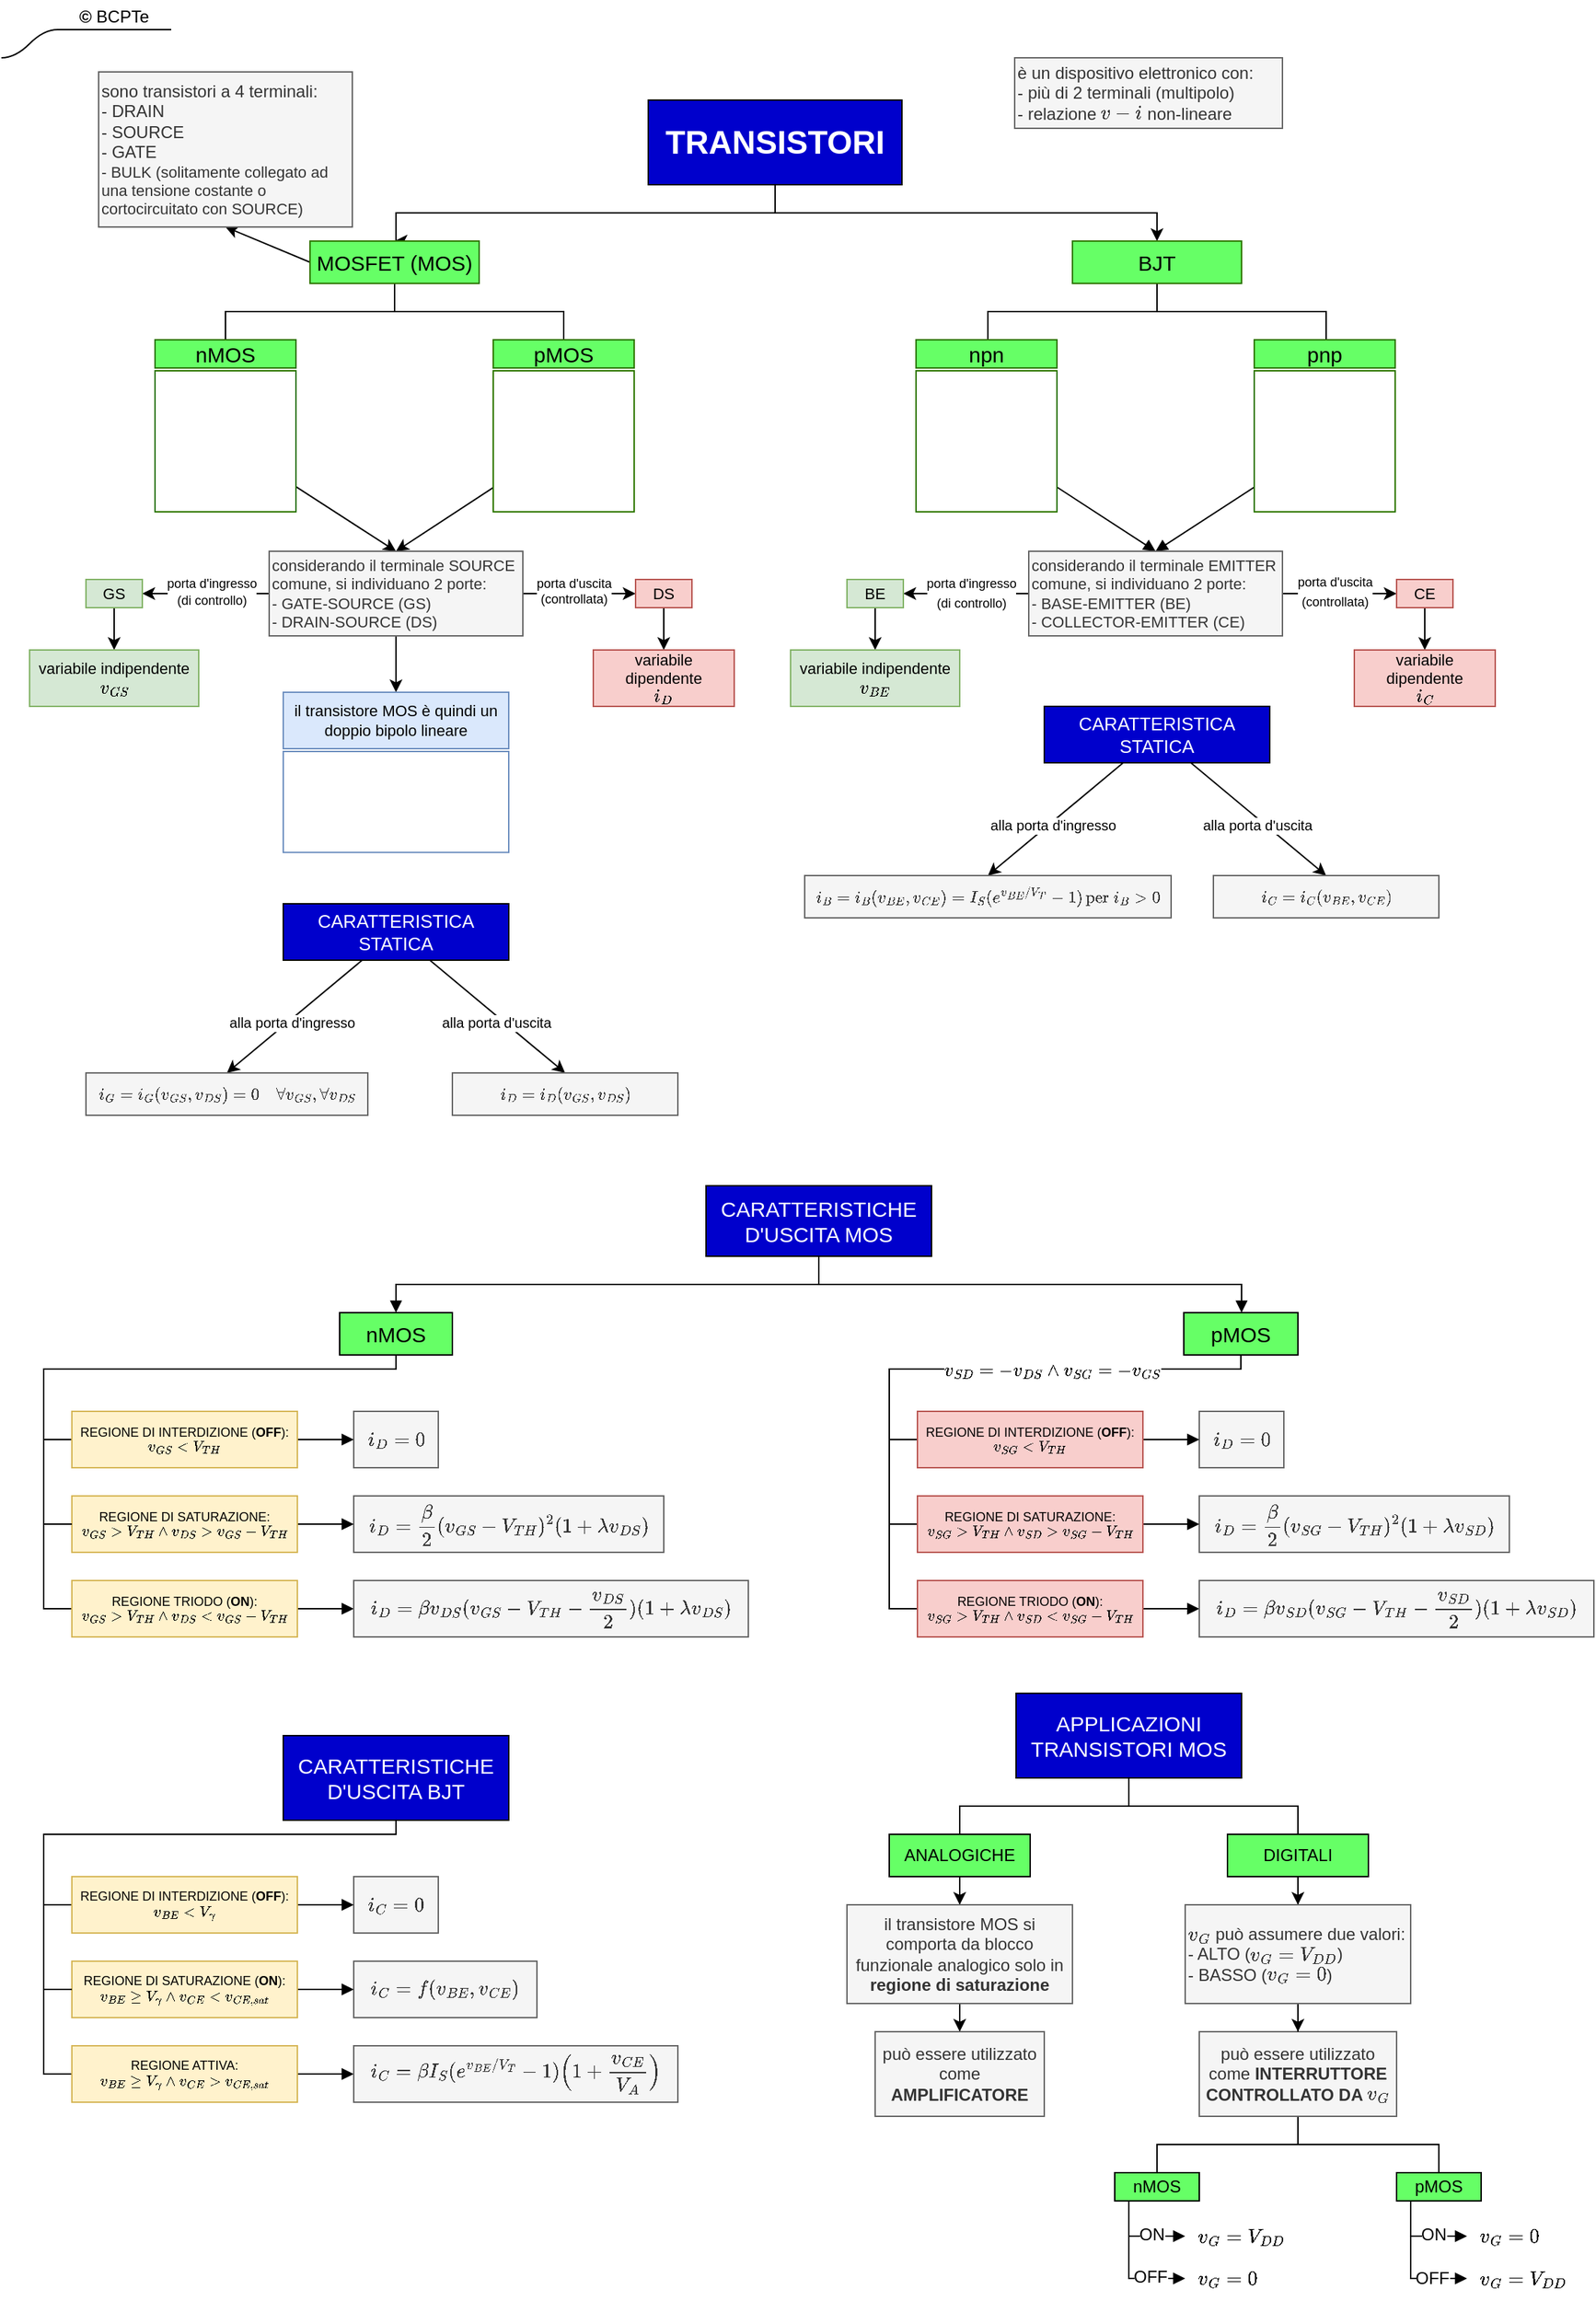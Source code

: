 <mxfile version="19.0.0" type="github">
  <diagram id="slHnJ4RoC0adQhZjdGyo" name="Pagina-1">
    <mxGraphModel dx="486" dy="278" grid="1" gridSize="10" guides="0" tooltips="1" connect="1" arrows="1" fold="1" page="1" pageScale="1" pageWidth="1169" pageHeight="827" math="1" shadow="0">
      <root>
        <mxCell id="0" />
        <mxCell id="1" parent="0" />
        <mxCell id="GKCKslpy26udIbWONHnp-12" style="edgeStyle=orthogonalEdgeStyle;rounded=0;orthogonalLoop=1;jettySize=auto;html=1;entryX=0.5;entryY=0;entryDx=0;entryDy=0;fontSize=15;fontColor=#000000;" parent="1" source="GKCKslpy26udIbWONHnp-1" target="GKCKslpy26udIbWONHnp-9" edge="1">
          <mxGeometry relative="1" as="geometry">
            <Array as="points">
              <mxPoint x="549" y="150" />
              <mxPoint x="280" y="150" />
              <mxPoint x="280" y="170" />
            </Array>
          </mxGeometry>
        </mxCell>
        <mxCell id="GKCKslpy26udIbWONHnp-13" style="edgeStyle=orthogonalEdgeStyle;rounded=0;orthogonalLoop=1;jettySize=auto;html=1;entryX=0.5;entryY=0;entryDx=0;entryDy=0;fontSize=15;fontColor=#000000;" parent="1" source="GKCKslpy26udIbWONHnp-1" target="GKCKslpy26udIbWONHnp-10" edge="1">
          <mxGeometry relative="1" as="geometry">
            <Array as="points">
              <mxPoint x="549" y="150" />
              <mxPoint x="820" y="150" />
            </Array>
          </mxGeometry>
        </mxCell>
        <mxCell id="GKCKslpy26udIbWONHnp-1" value="&lt;b&gt;TRANSISTORI&lt;/b&gt;" style="whiteSpace=wrap;html=1;fontSize=23;fillColor=#0000CC;fontColor=#FFFFFF;" parent="1" vertex="1">
          <mxGeometry x="459" y="70" width="180" height="60" as="geometry" />
        </mxCell>
        <mxCell id="GKCKslpy26udIbWONHnp-4" value="&lt;b&gt;&lt;span class=&quot;mw-redirect&quot;&gt;©&lt;/span&gt;&lt;/b&gt; BCPTe" style="whiteSpace=wrap;html=1;shape=partialRectangle;top=0;left=0;bottom=1;right=0;points=[[0,1],[1,1]];fillColor=none;align=center;verticalAlign=bottom;routingCenterY=0.5;snapToPoint=1;recursiveResize=0;autosize=1;treeFolding=1;treeMoving=1;newEdgeStyle={&quot;edgeStyle&quot;:&quot;entityRelationEdgeStyle&quot;,&quot;startArrow&quot;:&quot;none&quot;,&quot;endArrow&quot;:&quot;none&quot;,&quot;segment&quot;:10,&quot;curved&quot;:1};" parent="1" vertex="1">
          <mxGeometry x="40" width="80" height="20" as="geometry" />
        </mxCell>
        <mxCell id="GKCKslpy26udIbWONHnp-5" value="" style="edgeStyle=entityRelationEdgeStyle;startArrow=none;endArrow=none;segment=10;curved=1;rounded=0;" parent="1" target="GKCKslpy26udIbWONHnp-4" edge="1">
          <mxGeometry relative="1" as="geometry">
            <mxPoint y="40" as="sourcePoint" />
          </mxGeometry>
        </mxCell>
        <mxCell id="GKCKslpy26udIbWONHnp-6" value="&lt;div style=&quot;&quot; align=&quot;left&quot;&gt;&lt;font style=&quot;font-size: 12px;&quot;&gt;è un dispositivo elettronico con:&lt;br&gt;&lt;/font&gt;&lt;/div&gt;&lt;font style=&quot;font-size: 12px;&quot;&gt;- più di 2 terminali (multipolo)&lt;br&gt;- relazione \(v-i\) non-lineare&lt;/font&gt;" style="whiteSpace=wrap;html=1;strokeColor=#666666;fillColor=#f5f5f5;align=left;fontColor=#333333;" parent="1" vertex="1">
          <mxGeometry x="719" y="40" width="190" height="50" as="geometry" />
        </mxCell>
        <mxCell id="GKCKslpy26udIbWONHnp-16" style="edgeStyle=orthogonalEdgeStyle;rounded=0;orthogonalLoop=1;jettySize=auto;html=1;entryX=0.5;entryY=0;entryDx=0;entryDy=0;fontSize=15;fontColor=#000000;endArrow=none;endFill=0;" parent="1" source="GKCKslpy26udIbWONHnp-9" target="GKCKslpy26udIbWONHnp-14" edge="1">
          <mxGeometry relative="1" as="geometry">
            <Array as="points">
              <mxPoint x="279" y="220" />
              <mxPoint x="159" y="220" />
            </Array>
          </mxGeometry>
        </mxCell>
        <mxCell id="GKCKslpy26udIbWONHnp-17" style="edgeStyle=orthogonalEdgeStyle;rounded=0;orthogonalLoop=1;jettySize=auto;html=1;entryX=0.5;entryY=0;entryDx=0;entryDy=0;fontSize=15;fontColor=#000000;endArrow=none;endFill=0;" parent="1" source="GKCKslpy26udIbWONHnp-9" target="GKCKslpy26udIbWONHnp-15" edge="1">
          <mxGeometry relative="1" as="geometry">
            <Array as="points">
              <mxPoint x="279" y="220" />
              <mxPoint x="399" y="220" />
            </Array>
          </mxGeometry>
        </mxCell>
        <mxCell id="Byet9GKhUcZKY6ZSXrdh-2" style="rounded=0;orthogonalLoop=1;jettySize=auto;html=1;entryX=0.5;entryY=1;entryDx=0;entryDy=0;exitX=0;exitY=0.5;exitDx=0;exitDy=0;" parent="1" source="GKCKslpy26udIbWONHnp-9" target="Byet9GKhUcZKY6ZSXrdh-1" edge="1">
          <mxGeometry relative="1" as="geometry" />
        </mxCell>
        <mxCell id="GKCKslpy26udIbWONHnp-9" value="&lt;font style=&quot;font-size: 15px;&quot;&gt;MOSFET (MOS)&lt;br style=&quot;font-size: 15px;&quot;&gt;&lt;/font&gt;" style="whiteSpace=wrap;html=1;fontSize=15;fontColor=#000000;fillColor=#66FF66;strokeColor=#2D7600;verticalAlign=middle;align=center;" parent="1" vertex="1">
          <mxGeometry x="219" y="170" width="120" height="30" as="geometry" />
        </mxCell>
        <mxCell id="X2BhTEOmSYzgq8DDmFFD-74" style="edgeStyle=orthogonalEdgeStyle;rounded=0;orthogonalLoop=1;jettySize=auto;html=1;entryX=0.5;entryY=0;entryDx=0;entryDy=0;fontSize=11;fontColor=#000000;endArrow=none;endFill=0;" edge="1" parent="1" source="GKCKslpy26udIbWONHnp-10" target="X2BhTEOmSYzgq8DDmFFD-69">
          <mxGeometry relative="1" as="geometry">
            <Array as="points">
              <mxPoint x="820" y="220" />
              <mxPoint x="700" y="220" />
              <mxPoint x="700" y="240" />
            </Array>
          </mxGeometry>
        </mxCell>
        <mxCell id="X2BhTEOmSYzgq8DDmFFD-75" style="edgeStyle=orthogonalEdgeStyle;rounded=0;orthogonalLoop=1;jettySize=auto;html=1;entryX=0.5;entryY=0;entryDx=0;entryDy=0;fontSize=11;fontColor=#000000;endArrow=none;endFill=0;" edge="1" parent="1" source="GKCKslpy26udIbWONHnp-10" target="X2BhTEOmSYzgq8DDmFFD-70">
          <mxGeometry relative="1" as="geometry">
            <Array as="points">
              <mxPoint x="820" y="220" />
              <mxPoint x="940" y="220" />
              <mxPoint x="940" y="240" />
            </Array>
          </mxGeometry>
        </mxCell>
        <mxCell id="GKCKslpy26udIbWONHnp-10" value="BJT" style="whiteSpace=wrap;html=1;fontSize=15;fontColor=#000000;fillColor=#66FF66;strokeColor=#2D7600;" parent="1" vertex="1">
          <mxGeometry x="760" y="170" width="120" height="30" as="geometry" />
        </mxCell>
        <mxCell id="GKCKslpy26udIbWONHnp-14" value="nMOS" style="whiteSpace=wrap;html=1;fontSize=15;fontColor=#000000;strokeColor=#2D7600;fillColor=#66FF66;" parent="1" vertex="1">
          <mxGeometry x="109" y="240" width="100" height="20" as="geometry" />
        </mxCell>
        <mxCell id="GKCKslpy26udIbWONHnp-15" value="&lt;div&gt;pMOS&lt;/div&gt;" style="whiteSpace=wrap;html=1;fontSize=15;fontColor=#000000;strokeColor=#2D7600;fillColor=#66FF66;" parent="1" vertex="1">
          <mxGeometry x="349" y="240" width="100" height="20" as="geometry" />
        </mxCell>
        <mxCell id="Byet9GKhUcZKY6ZSXrdh-12" style="edgeStyle=none;rounded=0;orthogonalLoop=1;jettySize=auto;html=1;fontSize=11;entryX=0.5;entryY=0;entryDx=0;entryDy=0;" parent="1" source="xVxi0OHTIi938xalqr-v-1" target="Byet9GKhUcZKY6ZSXrdh-6" edge="1">
          <mxGeometry relative="1" as="geometry">
            <mxPoint x="280" y="430" as="targetPoint" />
          </mxGeometry>
        </mxCell>
        <mxCell id="xVxi0OHTIi938xalqr-v-1" value="" style="shape=image;verticalLabelPosition=bottom;labelBackgroundColor=default;verticalAlign=middle;aspect=fixed;imageAspect=0;image=https://raw.githubusercontent.com/BCPTe/SETM/main/images/05/pmos_simbolo.png;imageBorder=#2D7600;perimeterSpacing=0;" parent="1" vertex="1">
          <mxGeometry x="349" y="262" width="100" height="100" as="geometry" />
        </mxCell>
        <mxCell id="Byet9GKhUcZKY6ZSXrdh-11" style="edgeStyle=none;rounded=0;orthogonalLoop=1;jettySize=auto;html=1;entryX=0.5;entryY=0;entryDx=0;entryDy=0;fontSize=11;" parent="1" source="DFONRw64RP-OTkSRBfMr-1" target="Byet9GKhUcZKY6ZSXrdh-6" edge="1">
          <mxGeometry relative="1" as="geometry" />
        </mxCell>
        <mxCell id="DFONRw64RP-OTkSRBfMr-1" value="" style="shape=image;verticalLabelPosition=bottom;labelBackgroundColor=default;verticalAlign=top;aspect=fixed;imageAspect=0;image=https://raw.githubusercontent.com/BCPTe/SETM/main/images/05/nmos_simbolo.png;imageBorder=#2D7600;" parent="1" vertex="1">
          <mxGeometry x="109" y="262" width="100" height="100" as="geometry" />
        </mxCell>
        <mxCell id="Byet9GKhUcZKY6ZSXrdh-1" value="&lt;div&gt;sono transistori a 4 terminali:&lt;/div&gt;&lt;div&gt;- DRAIN&lt;/div&gt;&lt;div&gt;- SOURCE&lt;/div&gt;&lt;div&gt;- GATE&lt;/div&gt;&lt;div style=&quot;font-size: 11px;&quot;&gt;- BULK &lt;font style=&quot;font-size: 11px;&quot;&gt;(solitamente collegato ad una tensione costante o cortocircuitato con SOURCE)&lt;/font&gt;&lt;br&gt;&lt;/div&gt;" style="whiteSpace=wrap;html=1;align=left;fillColor=#f5f5f5;fontColor=#333333;strokeColor=#666666;" parent="1" vertex="1">
          <mxGeometry x="69" y="50" width="180" height="110" as="geometry" />
        </mxCell>
        <mxCell id="Byet9GKhUcZKY6ZSXrdh-14" value="" style="edgeStyle=none;rounded=0;orthogonalLoop=1;jettySize=auto;html=1;fontSize=11;" parent="1" source="Byet9GKhUcZKY6ZSXrdh-6" target="Byet9GKhUcZKY6ZSXrdh-13" edge="1">
          <mxGeometry relative="1" as="geometry" />
        </mxCell>
        <mxCell id="Byet9GKhUcZKY6ZSXrdh-17" value="" style="edgeStyle=none;rounded=0;orthogonalLoop=1;jettySize=auto;html=1;fontSize=11;" parent="1" source="Byet9GKhUcZKY6ZSXrdh-6" target="Byet9GKhUcZKY6ZSXrdh-16" edge="1">
          <mxGeometry relative="1" as="geometry" />
        </mxCell>
        <mxCell id="Byet9GKhUcZKY6ZSXrdh-18" value="&lt;div&gt;&lt;font style=&quot;font-size: 9px;&quot;&gt;porta d&#39;ingresso&lt;/font&gt;&lt;/div&gt;&lt;div&gt;&lt;font style=&quot;font-size: 9px;&quot;&gt;(di controllo)&lt;/font&gt;&lt;/div&gt;" style="edgeLabel;html=1;align=center;verticalAlign=middle;resizable=0;points=[];fontSize=10;" parent="Byet9GKhUcZKY6ZSXrdh-17" vertex="1" connectable="0">
          <mxGeometry x="0.238" y="-1" relative="1" as="geometry">
            <mxPoint x="14" y="-1" as="offset" />
          </mxGeometry>
        </mxCell>
        <mxCell id="Byet9GKhUcZKY6ZSXrdh-22" value="" style="edgeStyle=none;rounded=0;orthogonalLoop=1;jettySize=auto;html=1;fontSize=9;" parent="1" source="Byet9GKhUcZKY6ZSXrdh-6" target="Byet9GKhUcZKY6ZSXrdh-21" edge="1">
          <mxGeometry relative="1" as="geometry" />
        </mxCell>
        <mxCell id="Byet9GKhUcZKY6ZSXrdh-23" value="&lt;div&gt;porta d&#39;uscita&lt;/div&gt;&lt;div&gt;(controllata)&lt;/div&gt;" style="edgeLabel;html=1;align=center;verticalAlign=middle;resizable=0;points=[];fontSize=9;" parent="Byet9GKhUcZKY6ZSXrdh-22" vertex="1" connectable="0">
          <mxGeometry x="-0.531" y="-2" relative="1" as="geometry">
            <mxPoint x="17" y="-4" as="offset" />
          </mxGeometry>
        </mxCell>
        <mxCell id="Byet9GKhUcZKY6ZSXrdh-6" value="&lt;div align=&quot;left&quot;&gt;considerando il terminale SOURCE comune, si individuano 2 porte:&lt;/div&gt;&lt;div align=&quot;left&quot;&gt;- GATE-SOURCE (GS)&lt;/div&gt;&lt;div align=&quot;left&quot;&gt;- DRAIN-SOURCE (DS)&lt;br&gt;&lt;/div&gt;" style="whiteSpace=wrap;html=1;fontSize=11;align=left;fillColor=#f5f5f5;fontColor=#333333;strokeColor=#666666;" parent="1" vertex="1">
          <mxGeometry x="190" y="390" width="180" height="60" as="geometry" />
        </mxCell>
        <mxCell id="Byet9GKhUcZKY6ZSXrdh-13" value="&lt;div align=&quot;center&quot;&gt;il transistore MOS è quindi un doppio bipolo lineare&lt;/div&gt;" style="whiteSpace=wrap;html=1;fontSize=11;align=center;fillColor=#dae8fc;strokeColor=#6c8ebf;" parent="1" vertex="1">
          <mxGeometry x="200" y="490" width="160" height="40" as="geometry" />
        </mxCell>
        <mxCell id="Byet9GKhUcZKY6ZSXrdh-15" value="" style="shape=image;verticalLabelPosition=bottom;labelBackgroundColor=default;verticalAlign=top;aspect=fixed;imageAspect=0;image=https://raw.githubusercontent.com/BCPTe/SETM/main/images/05/mos_doppiobipolo.png;imageBorder=#6C8EBF;" parent="1" vertex="1">
          <mxGeometry x="200" y="532" width="160" height="71.6" as="geometry" />
        </mxCell>
        <mxCell id="Byet9GKhUcZKY6ZSXrdh-25" value="" style="edgeStyle=none;rounded=0;orthogonalLoop=1;jettySize=auto;html=1;fontSize=9;" parent="1" source="Byet9GKhUcZKY6ZSXrdh-16" edge="1">
          <mxGeometry relative="1" as="geometry">
            <mxPoint x="80" y="460" as="targetPoint" />
          </mxGeometry>
        </mxCell>
        <mxCell id="Byet9GKhUcZKY6ZSXrdh-16" value="&lt;div align=&quot;center&quot;&gt;GS&lt;/div&gt;" style="whiteSpace=wrap;html=1;fontSize=11;align=center;fillColor=#d5e8d4;strokeColor=#82b366;" parent="1" vertex="1">
          <mxGeometry x="60" y="410" width="40" height="20" as="geometry" />
        </mxCell>
        <mxCell id="Byet9GKhUcZKY6ZSXrdh-27" value="" style="edgeStyle=none;rounded=0;orthogonalLoop=1;jettySize=auto;html=1;fontSize=9;exitX=0.5;exitY=1;exitDx=0;exitDy=0;entryX=0.5;entryY=0;entryDx=0;entryDy=0;" parent="1" source="Byet9GKhUcZKY6ZSXrdh-21" target="Byet9GKhUcZKY6ZSXrdh-26" edge="1">
          <mxGeometry relative="1" as="geometry">
            <mxPoint x="488.66" y="430" as="sourcePoint" />
            <mxPoint x="488.66" y="460" as="targetPoint" />
          </mxGeometry>
        </mxCell>
        <mxCell id="Byet9GKhUcZKY6ZSXrdh-21" value="&lt;div align=&quot;center&quot;&gt;DS&lt;/div&gt;" style="whiteSpace=wrap;html=1;fontSize=11;align=center;fillColor=#f8cecc;strokeColor=#b85450;" parent="1" vertex="1">
          <mxGeometry x="450" y="410" width="40" height="20" as="geometry" />
        </mxCell>
        <mxCell id="Byet9GKhUcZKY6ZSXrdh-24" value="&lt;div&gt;variabile indipendente&lt;/div&gt;&lt;div&gt;\(v_{GS}\)&lt;br&gt;&lt;/div&gt;" style="whiteSpace=wrap;html=1;fontSize=11;fillColor=#d5e8d4;strokeColor=#82b366;" parent="1" vertex="1">
          <mxGeometry x="20" y="460" width="120" height="40" as="geometry" />
        </mxCell>
        <mxCell id="Byet9GKhUcZKY6ZSXrdh-26" value="&lt;div&gt;variabile dipendente&lt;/div&gt;&lt;div&gt;\(i_D\)&lt;br&gt;&lt;/div&gt;" style="whiteSpace=wrap;html=1;fontSize=11;fillColor=#f8cecc;strokeColor=#b85450;" parent="1" vertex="1">
          <mxGeometry x="420" y="460" width="100" height="40" as="geometry" />
        </mxCell>
        <mxCell id="Byet9GKhUcZKY6ZSXrdh-38" style="edgeStyle=none;rounded=0;orthogonalLoop=1;jettySize=auto;html=1;entryX=0.5;entryY=0;entryDx=0;entryDy=0;fontSize=10;" parent="1" source="Byet9GKhUcZKY6ZSXrdh-33" target="Byet9GKhUcZKY6ZSXrdh-36" edge="1">
          <mxGeometry relative="1" as="geometry" />
        </mxCell>
        <mxCell id="Byet9GKhUcZKY6ZSXrdh-39" value="alla porta d&#39;ingresso" style="edgeLabel;html=1;align=center;verticalAlign=middle;resizable=0;points=[];fontSize=10;" parent="Byet9GKhUcZKY6ZSXrdh-38" vertex="1" connectable="0">
          <mxGeometry x="0.23" y="2" relative="1" as="geometry">
            <mxPoint x="8" y="-7" as="offset" />
          </mxGeometry>
        </mxCell>
        <mxCell id="Byet9GKhUcZKY6ZSXrdh-42" style="edgeStyle=none;rounded=0;orthogonalLoop=1;jettySize=auto;html=1;entryX=0.5;entryY=0;entryDx=0;entryDy=0;fontSize=10;" parent="1" source="Byet9GKhUcZKY6ZSXrdh-33" target="Byet9GKhUcZKY6ZSXrdh-37" edge="1">
          <mxGeometry relative="1" as="geometry" />
        </mxCell>
        <mxCell id="Byet9GKhUcZKY6ZSXrdh-43" value="alla porta d&#39;uscita" style="edgeLabel;html=1;align=center;verticalAlign=middle;resizable=0;points=[];fontSize=10;" parent="Byet9GKhUcZKY6ZSXrdh-42" vertex="1" connectable="0">
          <mxGeometry x="-0.073" y="-1" relative="1" as="geometry">
            <mxPoint x="3" y="6" as="offset" />
          </mxGeometry>
        </mxCell>
        <mxCell id="Byet9GKhUcZKY6ZSXrdh-33" value="&lt;div style=&quot;font-size: 13px;&quot;&gt;&lt;font style=&quot;font-size: 13px;&quot;&gt;CARATTERISTICA STATICA&lt;br&gt;&lt;/font&gt;&lt;/div&gt;" style="whiteSpace=wrap;html=1;fontSize=23;fillColor=#0000CC;fontColor=#FFFFFF;" parent="1" vertex="1">
          <mxGeometry x="200" y="640" width="160" height="40" as="geometry" />
        </mxCell>
        <mxCell id="Byet9GKhUcZKY6ZSXrdh-36" value="$$i_G = i_G(v_{GS},v_{DS}) = 0 \quad \forall v_{GS}, \forall v_{DS}$$" style="text;whiteSpace=wrap;html=1;fontSize=10;verticalAlign=middle;align=center;labelBorderColor=none;strokeColor=#666666;strokeWidth=1;fillColor=#f5f5f5;fontColor=#333333;" parent="1" vertex="1">
          <mxGeometry x="60" y="760" width="200" height="30" as="geometry" />
        </mxCell>
        <mxCell id="Byet9GKhUcZKY6ZSXrdh-37" value="$$i_D = i_D(v_{GS},v_{DS})$$" style="text;whiteSpace=wrap;html=1;fontSize=10;verticalAlign=middle;align=center;labelBorderColor=none;strokeColor=#666666;strokeWidth=1;fillColor=#f5f5f5;fontColor=#333333;" parent="1" vertex="1">
          <mxGeometry x="320" y="760" width="160" height="30" as="geometry" />
        </mxCell>
        <mxCell id="X2BhTEOmSYzgq8DDmFFD-45" style="edgeStyle=orthogonalEdgeStyle;rounded=0;orthogonalLoop=1;jettySize=auto;html=1;entryX=0;entryY=0.5;entryDx=0;entryDy=0;fontSize=12;fontColor=#000000;endArrow=none;endFill=0;" edge="1" parent="1" source="X2BhTEOmSYzgq8DDmFFD-2" target="X2BhTEOmSYzgq8DDmFFD-13">
          <mxGeometry relative="1" as="geometry">
            <Array as="points">
              <mxPoint x="280" y="970" />
              <mxPoint x="30" y="970" />
              <mxPoint x="30" y="1140" />
            </Array>
          </mxGeometry>
        </mxCell>
        <mxCell id="X2BhTEOmSYzgq8DDmFFD-52" style="edgeStyle=orthogonalEdgeStyle;rounded=0;orthogonalLoop=1;jettySize=auto;html=1;entryX=0;entryY=0.5;entryDx=0;entryDy=0;fontSize=12;fontColor=#000000;endArrow=none;endFill=0;" edge="1" parent="1" source="X2BhTEOmSYzgq8DDmFFD-2" target="X2BhTEOmSYzgq8DDmFFD-12">
          <mxGeometry relative="1" as="geometry">
            <Array as="points">
              <mxPoint x="280" y="970" />
              <mxPoint x="30" y="970" />
              <mxPoint x="30" y="1020" />
            </Array>
          </mxGeometry>
        </mxCell>
        <mxCell id="X2BhTEOmSYzgq8DDmFFD-2" value="nMOS" style="whiteSpace=wrap;html=1;fontSize=15;fillColor=#66FF66;fontColor=#000000;" vertex="1" parent="1">
          <mxGeometry x="240" y="930" width="80" height="30" as="geometry" />
        </mxCell>
        <mxCell id="X2BhTEOmSYzgq8DDmFFD-3" value="$$i_D = 0$$" style="whiteSpace=wrap;html=1;strokeColor=#666666;fillColor=#f5f5f5;fontColor=#333333;" vertex="1" parent="1">
          <mxGeometry x="250" y="1000" width="60" height="40" as="geometry" />
        </mxCell>
        <mxCell id="X2BhTEOmSYzgq8DDmFFD-5" value="$$i_D = \frac{\beta}{2}(v_{GS}-V_{TH})^2(1+\lambda v_{DS})$$" style="whiteSpace=wrap;html=1;strokeColor=#666666;fillColor=#f5f5f5;fontColor=#333333;" vertex="1" parent="1">
          <mxGeometry x="250" y="1060" width="220" height="40" as="geometry" />
        </mxCell>
        <mxCell id="X2BhTEOmSYzgq8DDmFFD-47" style="edgeStyle=orthogonalEdgeStyle;rounded=0;orthogonalLoop=1;jettySize=auto;html=1;fontSize=12;fontColor=#000000;endArrow=block;endFill=1;entryX=0;entryY=0.5;entryDx=0;entryDy=0;" edge="1" parent="1" source="X2BhTEOmSYzgq8DDmFFD-12" target="X2BhTEOmSYzgq8DDmFFD-3">
          <mxGeometry relative="1" as="geometry">
            <mxPoint x="240" y="1020" as="targetPoint" />
          </mxGeometry>
        </mxCell>
        <mxCell id="X2BhTEOmSYzgq8DDmFFD-12" value="&lt;div style=&quot;font-size: 9px;&quot;&gt;REGIONE DI INTERDIZIONE (&lt;b&gt;OFF&lt;/b&gt;):&lt;/div&gt;&lt;div style=&quot;font-size: 9px;&quot;&gt;\( v_{GS} &amp;lt; V_{TH} \)&lt;br style=&quot;font-size: 9px;&quot;&gt;&lt;/div&gt;" style="whiteSpace=wrap;html=1;fontSize=9;fillColor=#fff2cc;strokeColor=#d6b656;" vertex="1" parent="1">
          <mxGeometry x="50" y="1000" width="160" height="40" as="geometry" />
        </mxCell>
        <mxCell id="X2BhTEOmSYzgq8DDmFFD-49" style="edgeStyle=orthogonalEdgeStyle;rounded=0;orthogonalLoop=1;jettySize=auto;html=1;fontSize=12;fontColor=#000000;endArrow=block;endFill=1;entryX=0;entryY=0.5;entryDx=0;entryDy=0;" edge="1" parent="1" source="X2BhTEOmSYzgq8DDmFFD-13" target="X2BhTEOmSYzgq8DDmFFD-46">
          <mxGeometry relative="1" as="geometry">
            <mxPoint x="240" y="1140" as="targetPoint" />
          </mxGeometry>
        </mxCell>
        <mxCell id="X2BhTEOmSYzgq8DDmFFD-13" value="&lt;div style=&quot;font-size: 9px;&quot;&gt;REGIONE TRIODO (&lt;b&gt;ON&lt;/b&gt;):&lt;/div&gt;&lt;div style=&quot;font-size: 9px;&quot;&gt;\( v_{GS} &amp;gt; V_{TH} \wedge v_{DS} &amp;lt; v_{GS}-V_{TH} \)&lt;br style=&quot;font-size: 9px;&quot;&gt;&lt;/div&gt;" style="whiteSpace=wrap;html=1;fontSize=9;fillColor=#fff2cc;strokeColor=#d6b656;" vertex="1" parent="1">
          <mxGeometry x="50" y="1120" width="160" height="40" as="geometry" />
        </mxCell>
        <mxCell id="X2BhTEOmSYzgq8DDmFFD-48" style="edgeStyle=orthogonalEdgeStyle;rounded=0;orthogonalLoop=1;jettySize=auto;html=1;fontSize=12;fontColor=#000000;endArrow=block;endFill=1;entryX=0;entryY=0.5;entryDx=0;entryDy=0;" edge="1" parent="1" source="X2BhTEOmSYzgq8DDmFFD-14" target="X2BhTEOmSYzgq8DDmFFD-5">
          <mxGeometry relative="1" as="geometry">
            <mxPoint x="240" y="1080" as="targetPoint" />
          </mxGeometry>
        </mxCell>
        <mxCell id="X2BhTEOmSYzgq8DDmFFD-14" value="&lt;div style=&quot;font-size: 9px;&quot;&gt;REGIONE DI SATURAZIONE:&lt;/div&gt;&lt;div style=&quot;font-size: 9px;&quot;&gt;\( v_{GS} &amp;gt; V_{TH} \wedge v_{DS} &amp;gt; v_{GS}-V_{TH} \)&lt;/div&gt;" style="whiteSpace=wrap;html=1;fontSize=9;fillColor=#fff2cc;strokeColor=#d6b656;" vertex="1" parent="1">
          <mxGeometry x="50" y="1060" width="160" height="40" as="geometry" />
        </mxCell>
        <mxCell id="X2BhTEOmSYzgq8DDmFFD-41" style="edgeStyle=orthogonalEdgeStyle;rounded=0;orthogonalLoop=1;jettySize=auto;html=1;entryX=0.5;entryY=0;entryDx=0;entryDy=0;fontSize=9;fontColor=#000000;endArrow=block;endFill=1;" edge="1" parent="1" source="X2BhTEOmSYzgq8DDmFFD-20" target="X2BhTEOmSYzgq8DDmFFD-2">
          <mxGeometry relative="1" as="geometry">
            <Array as="points">
              <mxPoint x="580" y="910" />
              <mxPoint x="280" y="910" />
            </Array>
          </mxGeometry>
        </mxCell>
        <mxCell id="X2BhTEOmSYzgq8DDmFFD-42" style="edgeStyle=orthogonalEdgeStyle;rounded=0;orthogonalLoop=1;jettySize=auto;html=1;entryX=0.5;entryY=0;entryDx=0;entryDy=0;fontSize=9;fontColor=#000000;endArrow=block;endFill=1;" edge="1" parent="1" source="X2BhTEOmSYzgq8DDmFFD-20" target="X2BhTEOmSYzgq8DDmFFD-34">
          <mxGeometry relative="1" as="geometry">
            <Array as="points">
              <mxPoint x="580" y="910" />
              <mxPoint x="880" y="910" />
              <mxPoint x="880" y="930" />
            </Array>
          </mxGeometry>
        </mxCell>
        <mxCell id="X2BhTEOmSYzgq8DDmFFD-20" value="&lt;div style=&quot;font-size: 15px;&quot;&gt;&lt;font style=&quot;font-size: 15px;&quot;&gt;CARATTERISTICHE D&#39;USCITA MOS&lt;br style=&quot;font-size: 15px;&quot;&gt;&lt;/font&gt;&lt;/div&gt;" style="whiteSpace=wrap;html=1;fontSize=15;fillColor=#0000CC;fontColor=#FFFFFF;" vertex="1" parent="1">
          <mxGeometry x="500" y="840" width="160" height="50" as="geometry" />
        </mxCell>
        <mxCell id="X2BhTEOmSYzgq8DDmFFD-64" style="edgeStyle=orthogonalEdgeStyle;rounded=0;orthogonalLoop=1;jettySize=auto;html=1;entryX=0;entryY=0.5;entryDx=0;entryDy=0;fontSize=12;fontColor=#000000;endArrow=none;endFill=0;" edge="1" parent="1" source="X2BhTEOmSYzgq8DDmFFD-34" target="X2BhTEOmSYzgq8DDmFFD-58">
          <mxGeometry relative="1" as="geometry">
            <Array as="points">
              <mxPoint x="880" y="970" />
              <mxPoint x="630" y="970" />
              <mxPoint x="630" y="1020" />
            </Array>
          </mxGeometry>
        </mxCell>
        <mxCell id="X2BhTEOmSYzgq8DDmFFD-65" style="edgeStyle=orthogonalEdgeStyle;rounded=0;orthogonalLoop=1;jettySize=auto;html=1;entryX=0;entryY=0.5;entryDx=0;entryDy=0;fontSize=12;fontColor=#000000;endArrow=none;endFill=0;" edge="1" parent="1" source="X2BhTEOmSYzgq8DDmFFD-34" target="X2BhTEOmSYzgq8DDmFFD-62">
          <mxGeometry relative="1" as="geometry">
            <Array as="points">
              <mxPoint x="880" y="970" />
              <mxPoint x="630" y="970" />
              <mxPoint x="630" y="1080" />
            </Array>
          </mxGeometry>
        </mxCell>
        <mxCell id="X2BhTEOmSYzgq8DDmFFD-66" style="edgeStyle=orthogonalEdgeStyle;rounded=0;orthogonalLoop=1;jettySize=auto;html=1;entryX=0;entryY=0.5;entryDx=0;entryDy=0;fontSize=12;fontColor=#000000;endArrow=none;endFill=0;" edge="1" parent="1">
          <mxGeometry relative="1" as="geometry">
            <mxPoint x="879.52" y="960" as="sourcePoint" />
            <mxPoint x="650" y="1140" as="targetPoint" />
            <Array as="points">
              <mxPoint x="880" y="970" />
              <mxPoint x="630" y="970" />
              <mxPoint x="630" y="1140" />
            </Array>
          </mxGeometry>
        </mxCell>
        <mxCell id="X2BhTEOmSYzgq8DDmFFD-68" value="$$v_{SD} = -v_{DS} \wedge v_{SG} = -v_{GS}$$" style="edgeLabel;html=1;align=center;verticalAlign=middle;resizable=0;points=[];fontSize=11;fontColor=#000000;labelBackgroundColor=default;spacing=2;spacingLeft=0;labelBorderColor=none;" vertex="1" connectable="0" parent="X2BhTEOmSYzgq8DDmFFD-66">
          <mxGeometry x="-0.201" y="1" relative="1" as="geometry">
            <mxPoint x="35" as="offset" />
          </mxGeometry>
        </mxCell>
        <mxCell id="X2BhTEOmSYzgq8DDmFFD-34" value="pMOS" style="whiteSpace=wrap;html=1;fontSize=15;fillColor=#66FF66;fontColor=#000000;" vertex="1" parent="1">
          <mxGeometry x="839" y="930" width="81" height="30" as="geometry" />
        </mxCell>
        <mxCell id="X2BhTEOmSYzgq8DDmFFD-46" value="$$i_D = \beta v_{DS}(v_{GS}-V_{TH}-\frac{v_{DS}}{2}) (1+\lambda v_{DS})$$" style="text;whiteSpace=wrap;html=1;fontSize=12;fontColor=#333333;verticalAlign=middle;align=center;fillColor=#f5f5f5;strokeColor=#666666;" vertex="1" parent="1">
          <mxGeometry x="250" y="1120" width="280" height="40" as="geometry" />
        </mxCell>
        <mxCell id="X2BhTEOmSYzgq8DDmFFD-51" style="edgeStyle=orthogonalEdgeStyle;rounded=0;orthogonalLoop=1;jettySize=auto;html=1;entryX=0;entryY=0.5;entryDx=0;entryDy=0;fontSize=12;fontColor=#000000;endArrow=none;endFill=0;" edge="1" parent="1" target="X2BhTEOmSYzgq8DDmFFD-14">
          <mxGeometry relative="1" as="geometry">
            <mxPoint x="289.742" y="959.99" as="sourcePoint" />
            <mxPoint x="30.23" y="1079.99" as="targetPoint" />
            <Array as="points">
              <mxPoint x="280" y="960" />
              <mxPoint x="280" y="970" />
              <mxPoint x="30" y="970" />
              <mxPoint x="30" y="1080" />
            </Array>
          </mxGeometry>
        </mxCell>
        <mxCell id="X2BhTEOmSYzgq8DDmFFD-55" value="$$i_D = 0$$" style="whiteSpace=wrap;html=1;strokeColor=#666666;fillColor=#f5f5f5;fontColor=#333333;" vertex="1" parent="1">
          <mxGeometry x="850" y="1000" width="60" height="40" as="geometry" />
        </mxCell>
        <mxCell id="X2BhTEOmSYzgq8DDmFFD-56" value="$$i_D = \frac{\beta}{2}(v_{SG}-V_{TH})^2(1+\lambda v_{SD})$$" style="whiteSpace=wrap;html=1;strokeColor=#666666;fillColor=#f5f5f5;fontColor=#333333;" vertex="1" parent="1">
          <mxGeometry x="850" y="1060" width="220" height="40" as="geometry" />
        </mxCell>
        <mxCell id="X2BhTEOmSYzgq8DDmFFD-57" style="edgeStyle=orthogonalEdgeStyle;rounded=0;orthogonalLoop=1;jettySize=auto;html=1;fontSize=12;fontColor=#000000;endArrow=block;endFill=1;entryX=0;entryY=0.5;entryDx=0;entryDy=0;" edge="1" source="X2BhTEOmSYzgq8DDmFFD-58" target="X2BhTEOmSYzgq8DDmFFD-55" parent="1">
          <mxGeometry relative="1" as="geometry">
            <mxPoint x="840" y="1020" as="targetPoint" />
          </mxGeometry>
        </mxCell>
        <mxCell id="X2BhTEOmSYzgq8DDmFFD-58" value="&lt;div style=&quot;font-size: 9px;&quot;&gt;REGIONE DI INTERDIZIONE (&lt;b&gt;OFF&lt;/b&gt;):&lt;/div&gt;&lt;div style=&quot;font-size: 9px;&quot;&gt;\( v_{SG} &amp;lt; V_{TH} \)&lt;br style=&quot;font-size: 9px;&quot;&gt;&lt;/div&gt;" style="whiteSpace=wrap;html=1;fontSize=9;fillColor=#f8cecc;strokeColor=#b85450;" vertex="1" parent="1">
          <mxGeometry x="650" y="1000" width="160" height="40" as="geometry" />
        </mxCell>
        <mxCell id="X2BhTEOmSYzgq8DDmFFD-59" style="edgeStyle=orthogonalEdgeStyle;rounded=0;orthogonalLoop=1;jettySize=auto;html=1;fontSize=12;fontColor=#000000;endArrow=block;endFill=1;entryX=0;entryY=0.5;entryDx=0;entryDy=0;" edge="1" source="X2BhTEOmSYzgq8DDmFFD-60" parent="1">
          <mxGeometry relative="1" as="geometry">
            <mxPoint x="850" y="1140" as="targetPoint" />
          </mxGeometry>
        </mxCell>
        <mxCell id="X2BhTEOmSYzgq8DDmFFD-60" value="&lt;div style=&quot;font-size: 9px;&quot;&gt;REGIONE TRIODO (&lt;b&gt;ON&lt;/b&gt;):&lt;/div&gt;&lt;div style=&quot;font-size: 9px;&quot;&gt;\( v_{SG} &amp;gt; V_{TH} \wedge v_{SD} &amp;lt; v_{SG}-V_{TH} \)&lt;br style=&quot;font-size: 9px;&quot;&gt;&lt;/div&gt;" style="whiteSpace=wrap;html=1;fontSize=9;fillColor=#f8cecc;strokeColor=#b85450;" vertex="1" parent="1">
          <mxGeometry x="650" y="1120" width="160" height="40" as="geometry" />
        </mxCell>
        <mxCell id="X2BhTEOmSYzgq8DDmFFD-61" style="edgeStyle=orthogonalEdgeStyle;rounded=0;orthogonalLoop=1;jettySize=auto;html=1;fontSize=12;fontColor=#000000;endArrow=block;endFill=1;entryX=0;entryY=0.5;entryDx=0;entryDy=0;" edge="1" source="X2BhTEOmSYzgq8DDmFFD-62" target="X2BhTEOmSYzgq8DDmFFD-56" parent="1">
          <mxGeometry relative="1" as="geometry">
            <mxPoint x="840" y="1080" as="targetPoint" />
          </mxGeometry>
        </mxCell>
        <mxCell id="X2BhTEOmSYzgq8DDmFFD-62" value="&lt;div style=&quot;font-size: 9px;&quot;&gt;REGIONE DI SATURAZIONE:&lt;/div&gt;&lt;div style=&quot;font-size: 9px;&quot;&gt;\( v_{SG} &amp;gt; V_{TH} \wedge v_{SD} &amp;gt; v_{SG}-V_{TH} \)&lt;/div&gt;" style="whiteSpace=wrap;html=1;fontSize=9;fillColor=#f8cecc;strokeColor=#b85450;" vertex="1" parent="1">
          <mxGeometry x="650" y="1060" width="160" height="40" as="geometry" />
        </mxCell>
        <mxCell id="X2BhTEOmSYzgq8DDmFFD-63" value="$$i_D = \beta v_{SD}(v_{SG}-V_{TH}-\frac{v_{SD}}{2}) (1+\lambda v_{SD})$$" style="text;whiteSpace=wrap;html=1;fontSize=12;fontColor=#333333;verticalAlign=middle;align=center;fillColor=#f5f5f5;strokeColor=#666666;" vertex="1" parent="1">
          <mxGeometry x="850" y="1120" width="280" height="40" as="geometry" />
        </mxCell>
        <mxCell id="X2BhTEOmSYzgq8DDmFFD-69" value="npn" style="whiteSpace=wrap;html=1;fontSize=15;fontColor=#000000;strokeColor=#2D7600;fillColor=#66FF66;" vertex="1" parent="1">
          <mxGeometry x="649" y="240" width="100" height="20" as="geometry" />
        </mxCell>
        <mxCell id="X2BhTEOmSYzgq8DDmFFD-70" value="pnp" style="whiteSpace=wrap;html=1;fontSize=15;fontColor=#000000;strokeColor=#2D7600;fillColor=#66FF66;" vertex="1" parent="1">
          <mxGeometry x="889" y="240" width="100" height="20" as="geometry" />
        </mxCell>
        <mxCell id="X2BhTEOmSYzgq8DDmFFD-81" style="edgeStyle=none;rounded=0;orthogonalLoop=1;jettySize=auto;html=1;entryX=0.5;entryY=0;entryDx=0;entryDy=0;fontSize=11;fontColor=#000000;endArrow=block;endFill=1;" edge="1" parent="1" source="X2BhTEOmSYzgq8DDmFFD-71" target="X2BhTEOmSYzgq8DDmFFD-76">
          <mxGeometry relative="1" as="geometry" />
        </mxCell>
        <mxCell id="X2BhTEOmSYzgq8DDmFFD-71" value="" style="shape=image;verticalLabelPosition=bottom;labelBackgroundColor=default;verticalAlign=middle;aspect=fixed;imageAspect=0;image=https://raw.githubusercontent.com/BCPTe/SETM/main/images/05/pnp_simbolo.png;imageBorder=#2D7600;perimeterSpacing=0;" vertex="1" parent="1">
          <mxGeometry x="889" y="262" width="100" height="100" as="geometry" />
        </mxCell>
        <mxCell id="X2BhTEOmSYzgq8DDmFFD-80" style="edgeStyle=none;rounded=0;orthogonalLoop=1;jettySize=auto;html=1;entryX=0.5;entryY=0;entryDx=0;entryDy=0;fontSize=11;fontColor=#000000;endArrow=block;endFill=1;" edge="1" parent="1" source="X2BhTEOmSYzgq8DDmFFD-72" target="X2BhTEOmSYzgq8DDmFFD-76">
          <mxGeometry relative="1" as="geometry" />
        </mxCell>
        <mxCell id="X2BhTEOmSYzgq8DDmFFD-72" value="" style="shape=image;verticalLabelPosition=bottom;labelBackgroundColor=default;verticalAlign=top;aspect=fixed;imageAspect=0;image=https://raw.githubusercontent.com/BCPTe/SETM/main/images/05/npn_simbolo.png;imageBorder=#2D7600;" vertex="1" parent="1">
          <mxGeometry x="649" y="262" width="100" height="100" as="geometry" />
        </mxCell>
        <mxCell id="X2BhTEOmSYzgq8DDmFFD-92" style="edgeStyle=none;rounded=0;orthogonalLoop=1;jettySize=auto;html=1;entryX=1;entryY=0.5;entryDx=0;entryDy=0;fontSize=11;fontColor=#000000;endArrow=classic;endFill=1;" edge="1" parent="1" source="X2BhTEOmSYzgq8DDmFFD-76" target="X2BhTEOmSYzgq8DDmFFD-90">
          <mxGeometry relative="1" as="geometry" />
        </mxCell>
        <mxCell id="X2BhTEOmSYzgq8DDmFFD-93" value="&lt;div&gt;&lt;font style=&quot;font-size: 9px;&quot;&gt;porta d&#39;ingresso&lt;/font&gt;&lt;/div&gt;&lt;div&gt;&lt;font style=&quot;font-size: 9px;&quot;&gt;(di controllo)&lt;/font&gt;&lt;/div&gt;" style="edgeLabel;html=1;align=center;verticalAlign=middle;resizable=0;points=[];fontSize=11;fontColor=#000000;" vertex="1" connectable="0" parent="X2BhTEOmSYzgq8DDmFFD-92">
          <mxGeometry x="-0.103" relative="1" as="geometry">
            <mxPoint x="-1" y="-1" as="offset" />
          </mxGeometry>
        </mxCell>
        <mxCell id="X2BhTEOmSYzgq8DDmFFD-95" style="edgeStyle=none;rounded=0;orthogonalLoop=1;jettySize=auto;html=1;entryX=0;entryY=0.5;entryDx=0;entryDy=0;fontSize=11;fontColor=#000000;endArrow=classic;endFill=1;" edge="1" parent="1" source="X2BhTEOmSYzgq8DDmFFD-76" target="X2BhTEOmSYzgq8DDmFFD-86">
          <mxGeometry relative="1" as="geometry" />
        </mxCell>
        <mxCell id="X2BhTEOmSYzgq8DDmFFD-96" value="&lt;div&gt;&lt;font style=&quot;font-size: 9px;&quot;&gt;porta d&#39;uscita&lt;/font&gt;&lt;/div&gt;&lt;div&gt;&lt;font style=&quot;font-size: 9px;&quot;&gt;(controllata)&lt;/font&gt;&lt;/div&gt;" style="edgeLabel;html=1;align=center;verticalAlign=middle;resizable=0;points=[];fontSize=11;fontColor=#000000;" vertex="1" connectable="0" parent="X2BhTEOmSYzgq8DDmFFD-95">
          <mxGeometry x="-0.272" y="-1" relative="1" as="geometry">
            <mxPoint x="7" y="-3" as="offset" />
          </mxGeometry>
        </mxCell>
        <mxCell id="X2BhTEOmSYzgq8DDmFFD-76" value="&lt;div align=&quot;left&quot;&gt;considerando il terminale EMITTER comune, si individuano 2 porte:&lt;/div&gt;&lt;div align=&quot;left&quot;&gt;- BASE-EMITTER (BE)&lt;/div&gt;&lt;div align=&quot;left&quot;&gt;- COLLECTOR-EMITTER (CE)&lt;br&gt;&lt;/div&gt;" style="whiteSpace=wrap;html=1;fontSize=11;align=left;fillColor=#f5f5f5;fontColor=#333333;strokeColor=#666666;" vertex="1" parent="1">
          <mxGeometry x="729" y="390" width="180" height="60" as="geometry" />
        </mxCell>
        <mxCell id="X2BhTEOmSYzgq8DDmFFD-85" value="" style="edgeStyle=none;rounded=0;orthogonalLoop=1;jettySize=auto;html=1;fontSize=9;exitX=0.5;exitY=1;exitDx=0;exitDy=0;entryX=0.5;entryY=0;entryDx=0;entryDy=0;" edge="1" source="X2BhTEOmSYzgq8DDmFFD-86" target="X2BhTEOmSYzgq8DDmFFD-87" parent="1">
          <mxGeometry relative="1" as="geometry">
            <mxPoint x="1071.49" y="434" as="sourcePoint" />
            <mxPoint x="1071.49" y="464" as="targetPoint" />
          </mxGeometry>
        </mxCell>
        <mxCell id="X2BhTEOmSYzgq8DDmFFD-86" value="CE" style="whiteSpace=wrap;html=1;fontSize=11;align=center;fillColor=#f8cecc;strokeColor=#b85450;" vertex="1" parent="1">
          <mxGeometry x="990" y="410" width="40" height="20" as="geometry" />
        </mxCell>
        <mxCell id="X2BhTEOmSYzgq8DDmFFD-87" value="&lt;div&gt;variabile dipendente&lt;/div&gt;&lt;div&gt;\(i_C\)&lt;br&gt;&lt;/div&gt;" style="whiteSpace=wrap;html=1;fontSize=11;fillColor=#f8cecc;strokeColor=#b85450;" vertex="1" parent="1">
          <mxGeometry x="960" y="460" width="100" height="40" as="geometry" />
        </mxCell>
        <mxCell id="X2BhTEOmSYzgq8DDmFFD-89" value="" style="edgeStyle=none;rounded=0;orthogonalLoop=1;jettySize=auto;html=1;fontSize=9;entryX=0.5;entryY=0;entryDx=0;entryDy=0;" edge="1" source="X2BhTEOmSYzgq8DDmFFD-90" parent="1" target="X2BhTEOmSYzgq8DDmFFD-91">
          <mxGeometry relative="1" as="geometry">
            <mxPoint x="570" y="464" as="targetPoint" />
          </mxGeometry>
        </mxCell>
        <mxCell id="X2BhTEOmSYzgq8DDmFFD-90" value="BE" style="whiteSpace=wrap;html=1;fontSize=11;align=center;fillColor=#d5e8d4;strokeColor=#82b366;" vertex="1" parent="1">
          <mxGeometry x="600" y="410" width="40" height="20" as="geometry" />
        </mxCell>
        <mxCell id="X2BhTEOmSYzgq8DDmFFD-91" value="&lt;div&gt;variabile indipendente&lt;/div&gt;&lt;div&gt;\(v_{BE}\)&lt;br&gt;&lt;/div&gt;" style="whiteSpace=wrap;html=1;fontSize=11;fillColor=#d5e8d4;strokeColor=#82b366;" vertex="1" parent="1">
          <mxGeometry x="560" y="460" width="120" height="40" as="geometry" />
        </mxCell>
        <mxCell id="X2BhTEOmSYzgq8DDmFFD-98" style="edgeStyle=none;rounded=0;orthogonalLoop=1;jettySize=auto;html=1;entryX=0.5;entryY=0;entryDx=0;entryDy=0;fontSize=10;" edge="1" source="X2BhTEOmSYzgq8DDmFFD-102" target="X2BhTEOmSYzgq8DDmFFD-103" parent="1">
          <mxGeometry relative="1" as="geometry" />
        </mxCell>
        <mxCell id="X2BhTEOmSYzgq8DDmFFD-99" value="alla porta d&#39;ingresso" style="edgeLabel;html=1;align=center;verticalAlign=middle;resizable=0;points=[];fontSize=10;" vertex="1" connectable="0" parent="X2BhTEOmSYzgq8DDmFFD-98">
          <mxGeometry x="0.23" y="2" relative="1" as="geometry">
            <mxPoint x="8" y="-7" as="offset" />
          </mxGeometry>
        </mxCell>
        <mxCell id="X2BhTEOmSYzgq8DDmFFD-100" style="edgeStyle=none;rounded=0;orthogonalLoop=1;jettySize=auto;html=1;entryX=0.5;entryY=0;entryDx=0;entryDy=0;fontSize=10;" edge="1" source="X2BhTEOmSYzgq8DDmFFD-102" target="X2BhTEOmSYzgq8DDmFFD-104" parent="1">
          <mxGeometry relative="1" as="geometry" />
        </mxCell>
        <mxCell id="X2BhTEOmSYzgq8DDmFFD-101" value="alla porta d&#39;uscita" style="edgeLabel;html=1;align=center;verticalAlign=middle;resizable=0;points=[];fontSize=10;" vertex="1" connectable="0" parent="X2BhTEOmSYzgq8DDmFFD-100">
          <mxGeometry x="-0.073" y="-1" relative="1" as="geometry">
            <mxPoint x="3" y="6" as="offset" />
          </mxGeometry>
        </mxCell>
        <mxCell id="X2BhTEOmSYzgq8DDmFFD-102" value="&lt;div style=&quot;font-size: 13px;&quot;&gt;&lt;font style=&quot;font-size: 13px;&quot;&gt;CARATTERISTICA STATICA&lt;br&gt;&lt;/font&gt;&lt;/div&gt;" style="whiteSpace=wrap;html=1;fontSize=23;fillColor=#0000CC;fontColor=#FFFFFF;" vertex="1" parent="1">
          <mxGeometry x="740" y="500" width="160" height="40" as="geometry" />
        </mxCell>
        <mxCell id="X2BhTEOmSYzgq8DDmFFD-103" value="$$i_B = i_B(v_{BE},v_{CE}) = I_S(e^{v_{BE}/V_T}-1) \, \text{per $i_B&amp;gt;0$}$$" style="text;whiteSpace=wrap;html=1;fontSize=10;verticalAlign=middle;align=center;labelBorderColor=none;strokeColor=#666666;strokeWidth=1;fillColor=#f5f5f5;fontColor=#333333;" vertex="1" parent="1">
          <mxGeometry x="570" y="620" width="260" height="30" as="geometry" />
        </mxCell>
        <mxCell id="X2BhTEOmSYzgq8DDmFFD-104" value="$$i_C = i_C(v_{BE},v_{CE})$$" style="text;whiteSpace=wrap;html=1;fontSize=10;verticalAlign=middle;align=center;labelBorderColor=none;strokeColor=#666666;strokeWidth=1;fillColor=#f5f5f5;fontColor=#333333;" vertex="1" parent="1">
          <mxGeometry x="860" y="620" width="160" height="30" as="geometry" />
        </mxCell>
        <mxCell id="X2BhTEOmSYzgq8DDmFFD-105" style="edgeStyle=orthogonalEdgeStyle;rounded=0;orthogonalLoop=1;jettySize=auto;html=1;entryX=0;entryY=0.5;entryDx=0;entryDy=0;fontSize=12;fontColor=#000000;endArrow=none;endFill=0;" edge="1" source="X2BhTEOmSYzgq8DDmFFD-107" target="X2BhTEOmSYzgq8DDmFFD-113" parent="1">
          <mxGeometry relative="1" as="geometry">
            <Array as="points">
              <mxPoint x="280" y="1300" />
              <mxPoint x="30" y="1300" />
              <mxPoint x="30" y="1470" />
            </Array>
          </mxGeometry>
        </mxCell>
        <mxCell id="X2BhTEOmSYzgq8DDmFFD-106" style="edgeStyle=orthogonalEdgeStyle;rounded=0;orthogonalLoop=1;jettySize=auto;html=1;entryX=0;entryY=0.5;entryDx=0;entryDy=0;fontSize=12;fontColor=#000000;endArrow=none;endFill=0;" edge="1" source="X2BhTEOmSYzgq8DDmFFD-107" target="X2BhTEOmSYzgq8DDmFFD-111" parent="1">
          <mxGeometry relative="1" as="geometry">
            <Array as="points">
              <mxPoint x="280" y="1300" />
              <mxPoint x="30" y="1300" />
              <mxPoint x="30" y="1350" />
            </Array>
          </mxGeometry>
        </mxCell>
        <mxCell id="X2BhTEOmSYzgq8DDmFFD-107" value="&lt;div style=&quot;font-size: 15px;&quot;&gt;&lt;font style=&quot;font-size: 15px;&quot;&gt;CARATTERISTICHE D&#39;USCITA BJT&lt;br style=&quot;font-size: 15px;&quot;&gt;&lt;/font&gt;&lt;/div&gt;" style="whiteSpace=wrap;html=1;fontSize=15;fillColor=#0000CC;fontColor=#FFFFFF;" vertex="1" parent="1">
          <mxGeometry x="200" y="1230" width="160" height="60" as="geometry" />
        </mxCell>
        <mxCell id="X2BhTEOmSYzgq8DDmFFD-108" value="$$i_C = 0$$" style="whiteSpace=wrap;html=1;strokeColor=#666666;fillColor=#f5f5f5;fontColor=#333333;" vertex="1" parent="1">
          <mxGeometry x="250" y="1330" width="60" height="40" as="geometry" />
        </mxCell>
        <mxCell id="X2BhTEOmSYzgq8DDmFFD-109" value="$$i_C = f(v_{BE},v_{CE})$$" style="whiteSpace=wrap;html=1;strokeColor=#666666;fillColor=#f5f5f5;fontColor=#333333;" vertex="1" parent="1">
          <mxGeometry x="250" y="1390" width="130" height="40" as="geometry" />
        </mxCell>
        <mxCell id="X2BhTEOmSYzgq8DDmFFD-110" style="edgeStyle=orthogonalEdgeStyle;rounded=0;orthogonalLoop=1;jettySize=auto;html=1;fontSize=12;fontColor=#000000;endArrow=block;endFill=1;entryX=0;entryY=0.5;entryDx=0;entryDy=0;" edge="1" source="X2BhTEOmSYzgq8DDmFFD-111" target="X2BhTEOmSYzgq8DDmFFD-108" parent="1">
          <mxGeometry relative="1" as="geometry">
            <mxPoint x="240" y="1350" as="targetPoint" />
          </mxGeometry>
        </mxCell>
        <mxCell id="X2BhTEOmSYzgq8DDmFFD-111" value="&lt;div style=&quot;font-size: 9px;&quot;&gt;REGIONE DI INTERDIZIONE (&lt;b&gt;OFF&lt;/b&gt;):&lt;/div&gt;&lt;div style=&quot;font-size: 9px;&quot;&gt;\( v_{BE} &amp;lt; V_{\gamma} \)&lt;br style=&quot;font-size: 9px;&quot;&gt;&lt;/div&gt;" style="whiteSpace=wrap;html=1;fontSize=9;fillColor=#fff2cc;strokeColor=#d6b656;" vertex="1" parent="1">
          <mxGeometry x="50" y="1330" width="160" height="40" as="geometry" />
        </mxCell>
        <mxCell id="X2BhTEOmSYzgq8DDmFFD-112" style="edgeStyle=orthogonalEdgeStyle;rounded=0;orthogonalLoop=1;jettySize=auto;html=1;fontSize=12;fontColor=#000000;endArrow=block;endFill=1;entryX=0;entryY=0.5;entryDx=0;entryDy=0;" edge="1" source="X2BhTEOmSYzgq8DDmFFD-113" target="X2BhTEOmSYzgq8DDmFFD-124" parent="1">
          <mxGeometry relative="1" as="geometry">
            <mxPoint x="240" y="1470" as="targetPoint" />
          </mxGeometry>
        </mxCell>
        <mxCell id="X2BhTEOmSYzgq8DDmFFD-113" value="&lt;div style=&quot;font-size: 9px;&quot;&gt;REGIONE ATTIVA:&lt;/div&gt;&lt;div style=&quot;font-size: 9px;&quot;&gt;\( v_{BE} \ge V_{\gamma} \wedge v_{CE} &amp;gt; v_{CE,sat} \)&lt;/div&gt;" style="whiteSpace=wrap;html=1;fontSize=9;fillColor=#fff2cc;strokeColor=#d6b656;" vertex="1" parent="1">
          <mxGeometry x="50" y="1450" width="160" height="40" as="geometry" />
        </mxCell>
        <mxCell id="X2BhTEOmSYzgq8DDmFFD-114" style="edgeStyle=orthogonalEdgeStyle;rounded=0;orthogonalLoop=1;jettySize=auto;html=1;fontSize=12;fontColor=#000000;endArrow=block;endFill=1;entryX=0;entryY=0.5;entryDx=0;entryDy=0;" edge="1" source="X2BhTEOmSYzgq8DDmFFD-115" target="X2BhTEOmSYzgq8DDmFFD-109" parent="1">
          <mxGeometry relative="1" as="geometry">
            <mxPoint x="240" y="1410" as="targetPoint" />
          </mxGeometry>
        </mxCell>
        <mxCell id="X2BhTEOmSYzgq8DDmFFD-115" value="&lt;div style=&quot;font-size: 9px;&quot;&gt;REGIONE DI SATURAZIONE (&lt;b&gt;ON&lt;/b&gt;):&lt;/div&gt;&lt;div style=&quot;font-size: 9px;&quot;&gt;\( v_{BE} \ge V_{\gamma} \wedge v_{CE} &amp;lt; v_{CE,sat} \)&lt;/div&gt;" style="whiteSpace=wrap;html=1;fontSize=9;fillColor=#fff2cc;strokeColor=#d6b656;" vertex="1" parent="1">
          <mxGeometry x="50" y="1390" width="160" height="40" as="geometry" />
        </mxCell>
        <mxCell id="X2BhTEOmSYzgq8DDmFFD-119" style="edgeStyle=orthogonalEdgeStyle;rounded=0;orthogonalLoop=1;jettySize=auto;html=1;entryX=0;entryY=0.5;entryDx=0;entryDy=0;fontSize=12;fontColor=#000000;endArrow=none;endFill=0;" edge="1" target="X2BhTEOmSYzgq8DDmFFD-129" parent="1">
          <mxGeometry relative="1" as="geometry">
            <mxPoint x="879.5" y="1420" as="sourcePoint" />
            <Array as="points">
              <mxPoint x="880" y="1430" />
              <mxPoint x="630" y="1430" />
              <mxPoint x="630" y="1480" />
            </Array>
          </mxGeometry>
        </mxCell>
        <mxCell id="X2BhTEOmSYzgq8DDmFFD-120" style="edgeStyle=orthogonalEdgeStyle;rounded=0;orthogonalLoop=1;jettySize=auto;html=1;entryX=0;entryY=0.5;entryDx=0;entryDy=0;fontSize=12;fontColor=#000000;endArrow=none;endFill=0;" edge="1" target="X2BhTEOmSYzgq8DDmFFD-133" parent="1">
          <mxGeometry relative="1" as="geometry">
            <mxPoint x="879.5" y="1420" as="sourcePoint" />
            <Array as="points">
              <mxPoint x="880" y="1430" />
              <mxPoint x="630" y="1430" />
              <mxPoint x="630" y="1540" />
            </Array>
          </mxGeometry>
        </mxCell>
        <mxCell id="X2BhTEOmSYzgq8DDmFFD-124" value="$$i_C = \beta I_S(e^{v_{BE}/V_T} - 1) \Big(1+\frac{v_{CE}}{V_A} \Big)$$" style="text;whiteSpace=wrap;html=1;fontSize=12;fontColor=#333333;verticalAlign=middle;align=center;fillColor=#f5f5f5;strokeColor=#666666;" vertex="1" parent="1">
          <mxGeometry x="250" y="1450" width="230" height="40" as="geometry" />
        </mxCell>
        <mxCell id="X2BhTEOmSYzgq8DDmFFD-125" style="edgeStyle=orthogonalEdgeStyle;rounded=0;orthogonalLoop=1;jettySize=auto;html=1;entryX=0;entryY=0.5;entryDx=0;entryDy=0;fontSize=12;fontColor=#000000;endArrow=none;endFill=0;" edge="1" target="X2BhTEOmSYzgq8DDmFFD-115" parent="1">
          <mxGeometry relative="1" as="geometry">
            <mxPoint x="289.742" y="1289.99" as="sourcePoint" />
            <mxPoint x="30.23" y="1409.99" as="targetPoint" />
            <Array as="points">
              <mxPoint x="280" y="1290" />
              <mxPoint x="280" y="1300" />
              <mxPoint x="30" y="1300" />
              <mxPoint x="30" y="1410" />
            </Array>
          </mxGeometry>
        </mxCell>
        <mxCell id="X2BhTEOmSYzgq8DDmFFD-152" style="edgeStyle=orthogonalEdgeStyle;rounded=0;orthogonalLoop=1;jettySize=auto;html=1;entryX=0.5;entryY=0;entryDx=0;entryDy=0;fontSize=12;endArrow=none;endFill=0;" edge="1" parent="1" source="X2BhTEOmSYzgq8DDmFFD-136" target="X2BhTEOmSYzgq8DDmFFD-137">
          <mxGeometry relative="1" as="geometry" />
        </mxCell>
        <mxCell id="X2BhTEOmSYzgq8DDmFFD-153" style="edgeStyle=orthogonalEdgeStyle;rounded=0;orthogonalLoop=1;jettySize=auto;html=1;entryX=0.5;entryY=0;entryDx=0;entryDy=0;fontSize=12;endArrow=none;endFill=0;" edge="1" parent="1" source="X2BhTEOmSYzgq8DDmFFD-136" target="X2BhTEOmSYzgq8DDmFFD-138">
          <mxGeometry relative="1" as="geometry" />
        </mxCell>
        <mxCell id="X2BhTEOmSYzgq8DDmFFD-136" value="APPLICAZIONI TRANSISTORI MOS" style="whiteSpace=wrap;html=1;fontSize=15;fillColor=#0000CC;fontColor=#FFFFFF;" vertex="1" parent="1">
          <mxGeometry x="720" y="1200" width="160" height="60" as="geometry" />
        </mxCell>
        <mxCell id="X2BhTEOmSYzgq8DDmFFD-144" value="" style="edgeStyle=orthogonalEdgeStyle;rounded=0;orthogonalLoop=1;jettySize=auto;html=1;" edge="1" parent="1" source="X2BhTEOmSYzgq8DDmFFD-137" target="X2BhTEOmSYzgq8DDmFFD-143">
          <mxGeometry relative="1" as="geometry" />
        </mxCell>
        <mxCell id="X2BhTEOmSYzgq8DDmFFD-137" value="ANALOGICHE" style="whiteSpace=wrap;html=1;fillColor=#66FF66;" vertex="1" parent="1">
          <mxGeometry x="630" y="1300" width="100" height="30" as="geometry" />
        </mxCell>
        <mxCell id="X2BhTEOmSYzgq8DDmFFD-148" value="" style="edgeStyle=orthogonalEdgeStyle;rounded=0;orthogonalLoop=1;jettySize=auto;html=1;fontSize=12;entryX=0.5;entryY=0;entryDx=0;entryDy=0;" edge="1" parent="1" source="X2BhTEOmSYzgq8DDmFFD-138" target="X2BhTEOmSYzgq8DDmFFD-149">
          <mxGeometry relative="1" as="geometry" />
        </mxCell>
        <mxCell id="X2BhTEOmSYzgq8DDmFFD-138" value="DIGITALI" style="whiteSpace=wrap;html=1;fillColor=#66FF66;" vertex="1" parent="1">
          <mxGeometry x="870" y="1300" width="100" height="30" as="geometry" />
        </mxCell>
        <mxCell id="X2BhTEOmSYzgq8DDmFFD-146" value="" style="edgeStyle=orthogonalEdgeStyle;rounded=0;orthogonalLoop=1;jettySize=auto;html=1;" edge="1" parent="1" source="X2BhTEOmSYzgq8DDmFFD-143" target="X2BhTEOmSYzgq8DDmFFD-145">
          <mxGeometry relative="1" as="geometry" />
        </mxCell>
        <mxCell id="X2BhTEOmSYzgq8DDmFFD-143" value="&lt;font style=&quot;font-size: 12px;&quot;&gt;il transistore MOS si comporta da blocco funzionale analogico solo in &lt;b&gt;regione di saturazione&lt;/b&gt;&lt;/font&gt;" style="whiteSpace=wrap;html=1;fillColor=#f5f5f5;fontColor=#333333;strokeColor=#666666;" vertex="1" parent="1">
          <mxGeometry x="600" y="1350" width="160" height="70" as="geometry" />
        </mxCell>
        <mxCell id="X2BhTEOmSYzgq8DDmFFD-145" value="può essere utilizzato come &lt;b&gt;AMPLIFICATORE&lt;/b&gt;" style="whiteSpace=wrap;html=1;fillColor=#f5f5f5;strokeColor=#666666;fontColor=#333333;" vertex="1" parent="1">
          <mxGeometry x="620" y="1440" width="120" height="60" as="geometry" />
        </mxCell>
        <mxCell id="X2BhTEOmSYzgq8DDmFFD-161" style="edgeStyle=orthogonalEdgeStyle;rounded=0;orthogonalLoop=1;jettySize=auto;html=1;entryX=0.5;entryY=0;entryDx=0;entryDy=0;fontSize=12;endArrow=none;endFill=0;" edge="1" parent="1" source="X2BhTEOmSYzgq8DDmFFD-147" target="X2BhTEOmSYzgq8DDmFFD-154">
          <mxGeometry relative="1" as="geometry" />
        </mxCell>
        <mxCell id="X2BhTEOmSYzgq8DDmFFD-162" style="edgeStyle=orthogonalEdgeStyle;rounded=0;orthogonalLoop=1;jettySize=auto;html=1;entryX=0.5;entryY=0;entryDx=0;entryDy=0;fontSize=12;endArrow=none;endFill=0;" edge="1" parent="1" source="X2BhTEOmSYzgq8DDmFFD-147" target="X2BhTEOmSYzgq8DDmFFD-155">
          <mxGeometry relative="1" as="geometry" />
        </mxCell>
        <mxCell id="X2BhTEOmSYzgq8DDmFFD-147" value="può essere utilizzato come &lt;b&gt;INTERRUTTORE CONTROLLATO DA \(v_G\)&lt;/b&gt;" style="whiteSpace=wrap;html=1;fillColor=#f5f5f5;fontColor=#333333;strokeColor=#666666;" vertex="1" parent="1">
          <mxGeometry x="850" y="1440" width="140" height="60" as="geometry" />
        </mxCell>
        <mxCell id="X2BhTEOmSYzgq8DDmFFD-151" style="edgeStyle=orthogonalEdgeStyle;rounded=0;orthogonalLoop=1;jettySize=auto;html=1;entryX=0.5;entryY=0;entryDx=0;entryDy=0;fontSize=12;" edge="1" parent="1" source="X2BhTEOmSYzgq8DDmFFD-149" target="X2BhTEOmSYzgq8DDmFFD-147">
          <mxGeometry relative="1" as="geometry" />
        </mxCell>
        <mxCell id="X2BhTEOmSYzgq8DDmFFD-149" value="&lt;div align=&quot;left&quot;&gt;\(v_G\) può assumere due valori:&lt;/div&gt;&lt;div align=&quot;left&quot;&gt;- ALTO (\(v_G=V_{DD}\))&lt;/div&gt;&lt;div align=&quot;left&quot;&gt;- BASSO (\(v_G=0\))&lt;/div&gt;" style="whiteSpace=wrap;html=1;fontSize=12;fillColor=#f5f5f5;fontColor=#333333;strokeColor=#666666;align=left;" vertex="1" parent="1">
          <mxGeometry x="840" y="1350" width="160" height="70" as="geometry" />
        </mxCell>
        <mxCell id="X2BhTEOmSYzgq8DDmFFD-166" style="edgeStyle=orthogonalEdgeStyle;rounded=0;orthogonalLoop=1;jettySize=auto;html=1;entryX=0;entryY=0.5;entryDx=0;entryDy=0;fontSize=12;endArrow=block;endFill=1;" edge="1" parent="1" source="X2BhTEOmSYzgq8DDmFFD-154" target="X2BhTEOmSYzgq8DDmFFD-163">
          <mxGeometry relative="1" as="geometry">
            <Array as="points">
              <mxPoint x="800" y="1585" />
            </Array>
          </mxGeometry>
        </mxCell>
        <mxCell id="X2BhTEOmSYzgq8DDmFFD-168" value="ON" style="edgeLabel;html=1;align=center;verticalAlign=middle;resizable=0;points=[];fontSize=12;" vertex="1" connectable="0" parent="X2BhTEOmSYzgq8DDmFFD-166">
          <mxGeometry x="0.179" y="2" relative="1" as="geometry">
            <mxPoint x="2" y="1" as="offset" />
          </mxGeometry>
        </mxCell>
        <mxCell id="X2BhTEOmSYzgq8DDmFFD-167" style="edgeStyle=orthogonalEdgeStyle;rounded=0;orthogonalLoop=1;jettySize=auto;html=1;entryX=0;entryY=0.5;entryDx=0;entryDy=0;fontSize=12;endArrow=block;endFill=1;" edge="1" parent="1" source="X2BhTEOmSYzgq8DDmFFD-154" target="X2BhTEOmSYzgq8DDmFFD-164">
          <mxGeometry relative="1" as="geometry">
            <Array as="points">
              <mxPoint x="800" y="1615" />
            </Array>
          </mxGeometry>
        </mxCell>
        <mxCell id="X2BhTEOmSYzgq8DDmFFD-169" value="OFF" style="edgeLabel;html=1;align=center;verticalAlign=middle;resizable=0;points=[];fontSize=12;" vertex="1" connectable="0" parent="X2BhTEOmSYzgq8DDmFFD-167">
          <mxGeometry x="0.394" y="1" relative="1" as="geometry">
            <mxPoint x="4" as="offset" />
          </mxGeometry>
        </mxCell>
        <mxCell id="X2BhTEOmSYzgq8DDmFFD-154" value="nMOS" style="whiteSpace=wrap;html=1;fontSize=12;fillColor=#66FF66;" vertex="1" parent="1">
          <mxGeometry x="790" y="1540" width="60" height="20" as="geometry" />
        </mxCell>
        <mxCell id="X2BhTEOmSYzgq8DDmFFD-183" style="edgeStyle=orthogonalEdgeStyle;rounded=0;orthogonalLoop=1;jettySize=auto;html=1;entryX=0;entryY=0.5;entryDx=0;entryDy=0;fontSize=12;endArrow=block;endFill=1;" edge="1" parent="1" source="X2BhTEOmSYzgq8DDmFFD-155" target="X2BhTEOmSYzgq8DDmFFD-182">
          <mxGeometry relative="1" as="geometry">
            <Array as="points">
              <mxPoint x="1000" y="1585" />
              <mxPoint x="1040" y="1585" />
            </Array>
          </mxGeometry>
        </mxCell>
        <mxCell id="X2BhTEOmSYzgq8DDmFFD-185" value="ON" style="edgeLabel;html=1;align=center;verticalAlign=middle;resizable=0;points=[];fontSize=12;" vertex="1" connectable="0" parent="X2BhTEOmSYzgq8DDmFFD-183">
          <mxGeometry x="0.202" relative="1" as="geometry">
            <mxPoint x="2" y="-1" as="offset" />
          </mxGeometry>
        </mxCell>
        <mxCell id="X2BhTEOmSYzgq8DDmFFD-184" style="edgeStyle=orthogonalEdgeStyle;rounded=0;orthogonalLoop=1;jettySize=auto;html=1;entryX=0;entryY=0.5;entryDx=0;entryDy=0;fontSize=12;endArrow=block;endFill=1;" edge="1" parent="1" source="X2BhTEOmSYzgq8DDmFFD-155" target="X2BhTEOmSYzgq8DDmFFD-181">
          <mxGeometry relative="1" as="geometry">
            <Array as="points">
              <mxPoint x="1000" y="1615" />
              <mxPoint x="1040" y="1615" />
            </Array>
          </mxGeometry>
        </mxCell>
        <mxCell id="X2BhTEOmSYzgq8DDmFFD-186" value="OFF" style="edgeLabel;html=1;align=center;verticalAlign=middle;resizable=0;points=[];fontSize=12;" vertex="1" connectable="0" parent="X2BhTEOmSYzgq8DDmFFD-184">
          <mxGeometry x="0.472" relative="1" as="geometry">
            <mxPoint as="offset" />
          </mxGeometry>
        </mxCell>
        <mxCell id="X2BhTEOmSYzgq8DDmFFD-155" value="pMOS" style="whiteSpace=wrap;html=1;fontSize=12;fillColor=#66FF66;" vertex="1" parent="1">
          <mxGeometry x="990" y="1540" width="60" height="20" as="geometry" />
        </mxCell>
        <mxCell id="X2BhTEOmSYzgq8DDmFFD-163" value="$$v_G = V_{DD}$$" style="text;whiteSpace=wrap;html=1;fontSize=12;verticalAlign=middle;align=center;" vertex="1" parent="1">
          <mxGeometry x="840" y="1570" width="80" height="30" as="geometry" />
        </mxCell>
        <mxCell id="X2BhTEOmSYzgq8DDmFFD-164" value="$$v_G = 0$$" style="text;whiteSpace=wrap;html=1;fontSize=12;verticalAlign=middle;align=center;" vertex="1" parent="1">
          <mxGeometry x="840" y="1600" width="60" height="30" as="geometry" />
        </mxCell>
        <mxCell id="X2BhTEOmSYzgq8DDmFFD-181" value="$$v_G = V_{DD}$$" style="text;whiteSpace=wrap;html=1;fontSize=12;verticalAlign=middle;align=center;" vertex="1" parent="1">
          <mxGeometry x="1040" y="1600" width="80" height="30" as="geometry" />
        </mxCell>
        <mxCell id="X2BhTEOmSYzgq8DDmFFD-182" value="$$v_G = 0$$" style="text;whiteSpace=wrap;html=1;fontSize=12;verticalAlign=middle;align=center;" vertex="1" parent="1">
          <mxGeometry x="1040" y="1570" width="60" height="30" as="geometry" />
        </mxCell>
      </root>
    </mxGraphModel>
  </diagram>
</mxfile>
